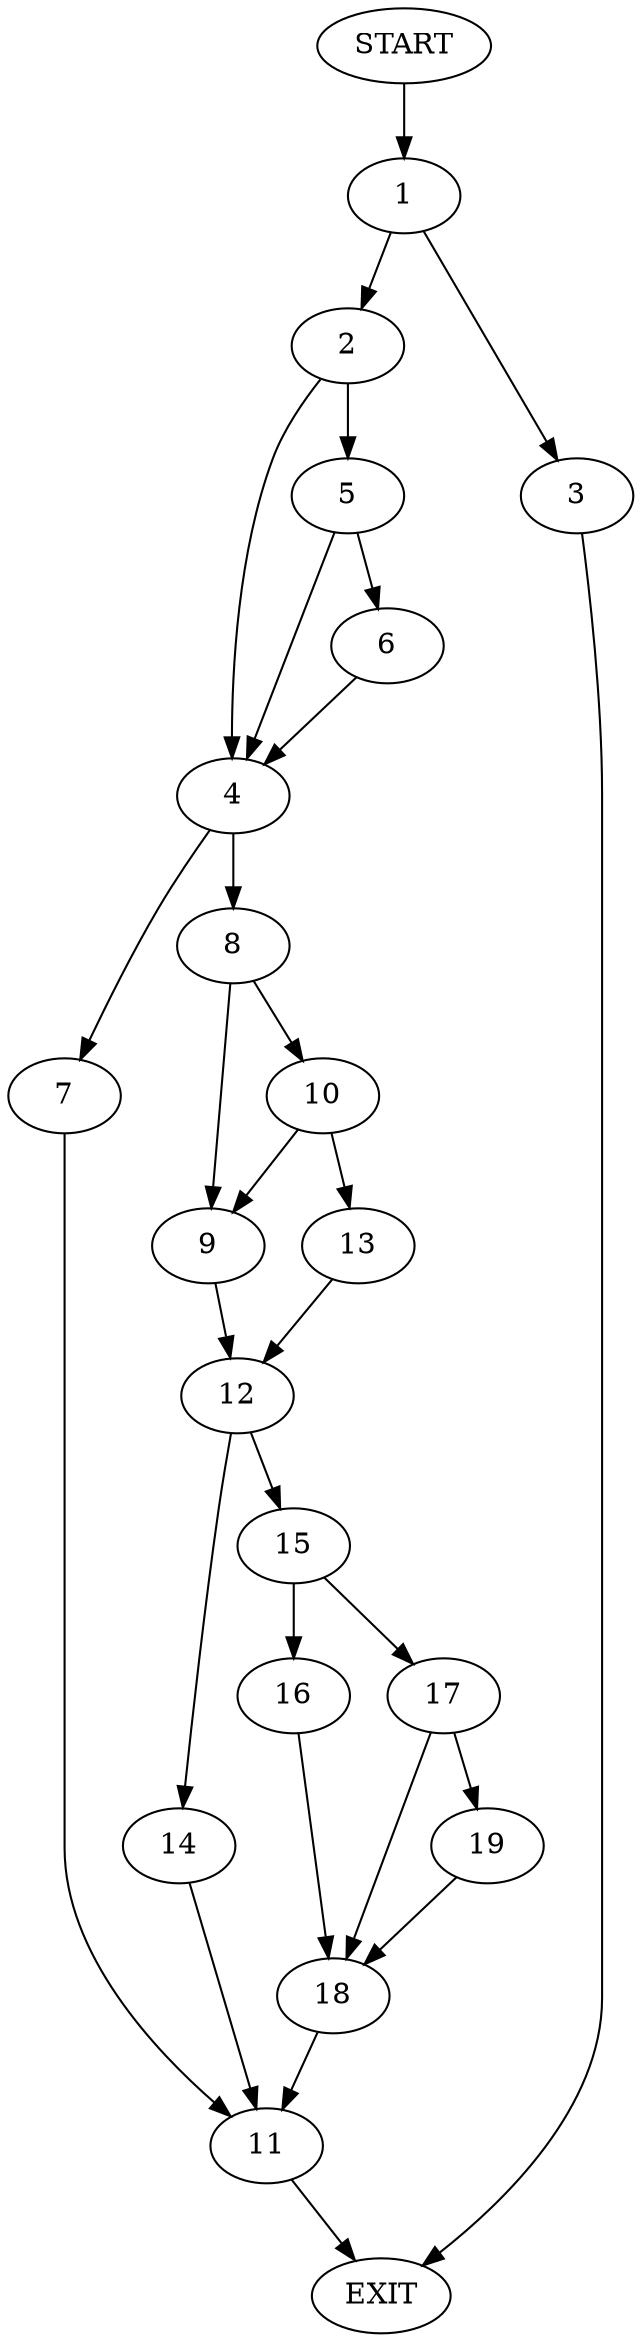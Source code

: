digraph {
0 [label="START"]
20 [label="EXIT"]
0 -> 1
1 -> 2
1 -> 3
2 -> 4
2 -> 5
3 -> 20
5 -> 6
5 -> 4
4 -> 7
4 -> 8
6 -> 4
8 -> 9
8 -> 10
7 -> 11
11 -> 20
9 -> 12
10 -> 9
10 -> 13
13 -> 12
12 -> 14
12 -> 15
14 -> 11
15 -> 16
15 -> 17
17 -> 18
17 -> 19
16 -> 18
18 -> 11
19 -> 18
}

